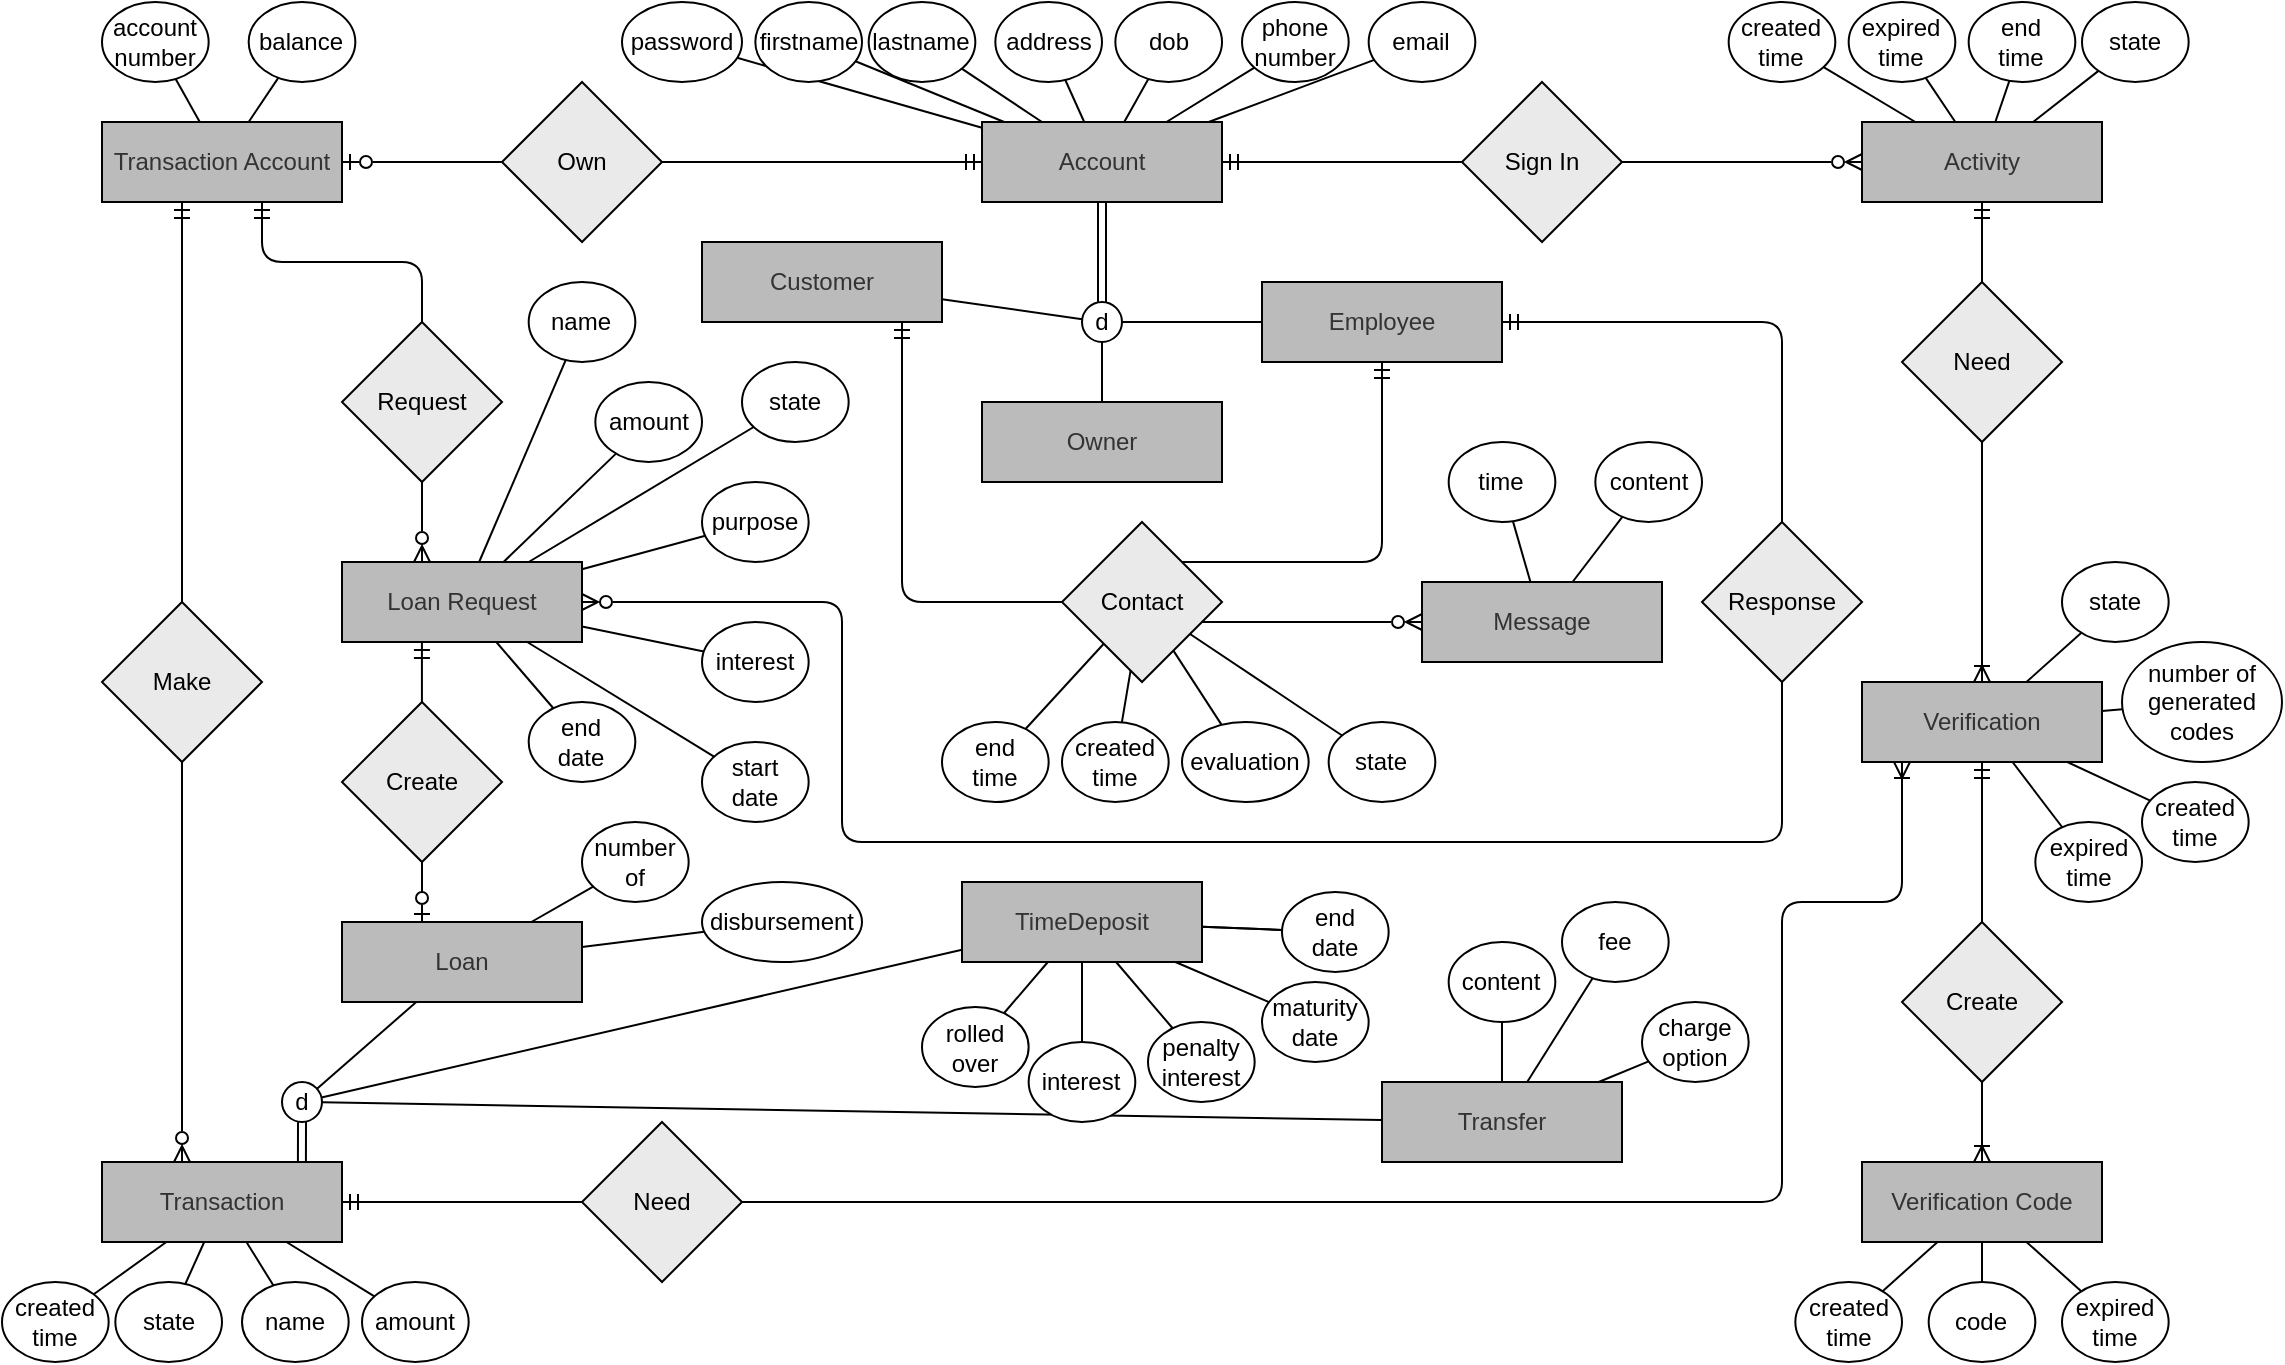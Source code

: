 <mxfile>
    <diagram id="SquQREydCvLoQya-jrKG" name="Page-1">
        <mxGraphModel dx="2422" dy="708" grid="1" gridSize="10" guides="1" tooltips="1" connect="1" arrows="1" fold="1" page="1" pageScale="1" pageWidth="1100" pageHeight="1100" background="none" math="0" shadow="0">
            <root>
                <mxCell id="0"/>
                <mxCell id="1" parent="0"/>
                <mxCell id="213" style="edgeStyle=none;html=1;fontColor=none;startArrow=none;startFill=0;endArrow=none;endFill=0;" parent="1" source="212" target="5" edge="1">
                    <mxGeometry relative="1" as="geometry"/>
                </mxCell>
                <mxCell id="45" style="html=1;endArrow=none;endFill=0;" parent="1" source="9" target="37" edge="1">
                    <mxGeometry relative="1" as="geometry"/>
                </mxCell>
                <mxCell id="182" style="edgeStyle=none;html=1;fontColor=none;endArrow=none;endFill=0;" parent="1" source="181" target="16" edge="1">
                    <mxGeometry relative="1" as="geometry"/>
                </mxCell>
                <mxCell id="181" value="evaluation" style="ellipse;whiteSpace=wrap;html=1;" parent="1" vertex="1">
                    <mxGeometry x="540.0" y="660" width="63.33" height="40" as="geometry"/>
                </mxCell>
                <mxCell id="155" style="edgeStyle=none;html=1;endArrow=none;endFill=0;" parent="1" source="154" target="9" edge="1">
                    <mxGeometry relative="1" as="geometry"/>
                </mxCell>
                <mxCell id="64" value="dob" style="ellipse;whiteSpace=wrap;html=1;" parent="1" vertex="1">
                    <mxGeometry x="506.68" y="300" width="53.33" height="40" as="geometry"/>
                </mxCell>
                <mxCell id="36" style="html=1;entryX=0;entryY=0.5;entryDx=0;entryDy=0;endArrow=none;endFill=0;shape=link;" parent="1" source="5" target="35" edge="1">
                    <mxGeometry relative="1" as="geometry"/>
                </mxCell>
                <mxCell id="253" style="edgeStyle=none;html=1;endArrow=none;endFill=0;" edge="1" parent="1" source="5" target="252">
                    <mxGeometry relative="1" as="geometry"/>
                </mxCell>
                <mxCell id="5" value="Account" style="rounded=0;whiteSpace=wrap;html=1;fillColor=#bbbbbb;fontColor=#333333;strokeColor=#000000;" parent="1" vertex="1">
                    <mxGeometry x="440" y="360" width="120" height="40" as="geometry"/>
                </mxCell>
                <mxCell id="29" style="html=1;endArrow=none;endFill=0;startArrow=ERmandOne;startFill=0;" parent="1" source="6" target="20" edge="1">
                    <mxGeometry relative="1" as="geometry"/>
                </mxCell>
                <mxCell id="41" style="html=1;endArrow=none;endFill=0;shape=link;exitX=0.833;exitY=0.05;exitDx=0;exitDy=0;exitPerimeter=0;" parent="1" source="6" target="37" edge="1">
                    <mxGeometry relative="1" as="geometry"/>
                </mxCell>
                <mxCell id="78" style="edgeStyle=none;html=1;startArrow=none;startFill=0;endArrow=none;endFill=0;" parent="1" source="6" target="76" edge="1">
                    <mxGeometry relative="1" as="geometry"/>
                </mxCell>
                <mxCell id="6" value="Transaction" style="rounded=0;whiteSpace=wrap;html=1;fillColor=#bbbbbb;fontColor=#333333;strokeColor=#000000;" parent="1" vertex="1">
                    <mxGeometry y="880" width="120" height="40" as="geometry"/>
                </mxCell>
                <mxCell id="7" value="Verification" style="rounded=0;whiteSpace=wrap;html=1;fillColor=#bbbbbb;fontColor=#333333;strokeColor=#000000;" parent="1" vertex="1">
                    <mxGeometry x="880" y="640" width="120" height="40" as="geometry"/>
                </mxCell>
                <mxCell id="27" style="edgeStyle=orthogonalEdgeStyle;html=1;endArrow=none;endFill=0;startArrow=ERzeroToMany;startFill=0;" parent="1" source="104" target="22" edge="1">
                    <mxGeometry relative="1" as="geometry">
                        <Array as="points">
                            <mxPoint x="370" y="600"/>
                            <mxPoint x="370" y="720"/>
                            <mxPoint x="840" y="720"/>
                        </Array>
                    </mxGeometry>
                </mxCell>
                <mxCell id="42" style="html=1;startArrow=none;startFill=0;endArrow=none;endFill=0;" parent="1" source="8" target="37" edge="1">
                    <mxGeometry relative="1" as="geometry"/>
                </mxCell>
                <mxCell id="8" value="Loan" style="rounded=0;whiteSpace=wrap;html=1;fillColor=#bbbbbb;fontColor=#333333;strokeColor=#000000;" parent="1" vertex="1">
                    <mxGeometry x="120" y="760" width="120" height="40" as="geometry"/>
                </mxCell>
                <mxCell id="151" style="edgeStyle=none;html=1;endArrow=none;endFill=0;" parent="1" source="9" target="150" edge="1">
                    <mxGeometry relative="1" as="geometry"/>
                </mxCell>
                <mxCell id="153" style="edgeStyle=none;html=1;endArrow=none;endFill=0;" parent="1" source="9" target="152" edge="1">
                    <mxGeometry relative="1" as="geometry"/>
                </mxCell>
                <mxCell id="43" style="html=1;endArrow=none;endFill=0;" parent="1" source="10" target="37" edge="1">
                    <mxGeometry relative="1" as="geometry"/>
                </mxCell>
                <mxCell id="140" style="edgeStyle=none;html=1;endArrow=none;endFill=0;" parent="1" source="10" target="138" edge="1">
                    <mxGeometry relative="1" as="geometry"/>
                </mxCell>
                <mxCell id="141" style="edgeStyle=none;html=1;endArrow=none;endFill=0;" parent="1" source="10" target="139" edge="1">
                    <mxGeometry relative="1" as="geometry"/>
                </mxCell>
                <mxCell id="10" value="Transfer" style="rounded=0;whiteSpace=wrap;html=1;fillColor=#bbbbbb;fontColor=#333333;strokeColor=#000000;" parent="1" vertex="1">
                    <mxGeometry x="640.0" y="840" width="120" height="40" as="geometry"/>
                </mxCell>
                <mxCell id="11" value="Owner" style="rounded=0;whiteSpace=wrap;html=1;fillColor=#bbbbbb;fontColor=#333333;strokeColor=#000000;" parent="1" vertex="1">
                    <mxGeometry x="440" y="500" width="120" height="40" as="geometry"/>
                </mxCell>
                <mxCell id="23" style="edgeStyle=orthogonalEdgeStyle;html=1;endArrow=none;endFill=0;startArrow=ERmandOne;startFill=0;" parent="1" source="12" target="16" edge="1">
                    <mxGeometry relative="1" as="geometry">
                        <Array as="points">
                            <mxPoint x="640" y="580"/>
                        </Array>
                    </mxGeometry>
                </mxCell>
                <mxCell id="28" style="edgeStyle=orthogonalEdgeStyle;html=1;endArrow=none;endFill=0;startArrow=ERmandOne;startFill=0;" parent="1" source="12" target="22" edge="1">
                    <mxGeometry relative="1" as="geometry">
                        <Array as="points">
                            <mxPoint x="840" y="460"/>
                        </Array>
                        <mxPoint x="760" y="480" as="sourcePoint"/>
                    </mxGeometry>
                </mxCell>
                <mxCell id="12" value="Employee" style="rounded=0;whiteSpace=wrap;html=1;fillColor=#bbbbbb;fontColor=#333333;strokeColor=#000000;" parent="1" vertex="1">
                    <mxGeometry x="580" y="440" width="120" height="40" as="geometry"/>
                </mxCell>
                <mxCell id="24" style="edgeStyle=orthogonalEdgeStyle;html=1;endArrow=none;endFill=0;startArrow=ERmandOne;startFill=0;" parent="1" source="13" target="16" edge="1">
                    <mxGeometry relative="1" as="geometry">
                        <Array as="points">
                            <mxPoint x="340" y="440"/>
                            <mxPoint x="400" y="440"/>
                            <mxPoint x="400" y="600"/>
                        </Array>
                    </mxGeometry>
                </mxCell>
                <mxCell id="13" value="Customer" style="rounded=0;whiteSpace=wrap;html=1;fillColor=#bbbbbb;fontColor=#333333;strokeColor=#000000;" parent="1" vertex="1">
                    <mxGeometry x="300" y="420" width="120" height="40" as="geometry"/>
                </mxCell>
                <mxCell id="184" style="edgeStyle=orthogonalEdgeStyle;html=1;fontColor=none;endArrow=ERzeroToMany;endFill=0;" parent="1" source="16" target="183" edge="1">
                    <mxGeometry relative="1" as="geometry">
                        <Array as="points">
                            <mxPoint x="570" y="610"/>
                            <mxPoint x="570" y="610"/>
                        </Array>
                    </mxGeometry>
                </mxCell>
                <mxCell id="16" value="Contact" style="rhombus;whiteSpace=wrap;html=1;fillColor=#eaeaea;" parent="1" vertex="1">
                    <mxGeometry x="480" y="560" width="80" height="80" as="geometry"/>
                </mxCell>
                <mxCell id="34" style="html=1;endArrow=ERmandOne;endFill=0;" parent="1" source="17" target="5" edge="1">
                    <mxGeometry relative="1" as="geometry"/>
                </mxCell>
                <mxCell id="17" value="Sign In" style="rhombus;whiteSpace=wrap;html=1;fillColor=#eaeaea;" parent="1" vertex="1">
                    <mxGeometry x="680" y="340" width="80" height="80" as="geometry"/>
                </mxCell>
                <mxCell id="31" style="html=1;endArrow=none;endFill=0;startArrow=ERmandOne;startFill=0;" parent="1" source="18" target="19" edge="1">
                    <mxGeometry relative="1" as="geometry"/>
                </mxCell>
                <mxCell id="33" style="html=1;endArrow=none;endFill=0;startArrow=ERzeroToMany;startFill=0;" parent="1" source="18" target="17" edge="1">
                    <mxGeometry relative="1" as="geometry"/>
                </mxCell>
                <mxCell id="18" value="Activity" style="rounded=0;whiteSpace=wrap;html=1;fillColor=#bbbbbb;fontColor=#333333;strokeColor=#000000;" parent="1" vertex="1">
                    <mxGeometry x="880" y="360" width="120" height="40" as="geometry"/>
                </mxCell>
                <mxCell id="32" style="html=1;endArrow=ERoneToMany;endFill=0;" parent="1" source="19" target="7" edge="1">
                    <mxGeometry relative="1" as="geometry"/>
                </mxCell>
                <mxCell id="19" value="Need" style="rhombus;whiteSpace=wrap;html=1;fillColor=#eaeaea;" parent="1" vertex="1">
                    <mxGeometry x="900" y="440" width="80" height="80" as="geometry"/>
                </mxCell>
                <mxCell id="30" style="html=1;endArrow=ERoneToMany;endFill=0;edgeStyle=orthogonalEdgeStyle;" parent="1" source="20" target="7" edge="1">
                    <mxGeometry relative="1" as="geometry">
                        <Array as="points">
                            <mxPoint x="840" y="900"/>
                            <mxPoint x="840" y="750"/>
                            <mxPoint x="900" y="750"/>
                        </Array>
                    </mxGeometry>
                </mxCell>
                <mxCell id="20" value="Need" style="rhombus;whiteSpace=wrap;html=1;fillColor=#eaeaea;" parent="1" vertex="1">
                    <mxGeometry x="240" y="860" width="80" height="80" as="geometry"/>
                </mxCell>
                <mxCell id="123" style="edgeStyle=orthogonalEdgeStyle;html=1;endArrow=ERmandOne;endFill=0;" parent="1" source="21" target="46" edge="1">
                    <mxGeometry relative="1" as="geometry">
                        <Array as="points">
                            <mxPoint x="160" y="430"/>
                            <mxPoint x="80" y="430"/>
                        </Array>
                    </mxGeometry>
                </mxCell>
                <mxCell id="125" style="edgeStyle=orthogonalEdgeStyle;html=1;endArrow=ERzeroToMany;endFill=0;" parent="1" source="21" target="104" edge="1">
                    <mxGeometry relative="1" as="geometry">
                        <Array as="points">
                            <mxPoint x="160" y="560"/>
                            <mxPoint x="160" y="560"/>
                        </Array>
                    </mxGeometry>
                </mxCell>
                <mxCell id="21" value="Request" style="rhombus;whiteSpace=wrap;html=1;fillColor=#eaeaea;" parent="1" vertex="1">
                    <mxGeometry x="120" y="460" width="80" height="80" as="geometry"/>
                </mxCell>
                <mxCell id="22" value="Response" style="rhombus;whiteSpace=wrap;html=1;fillColor=#eaeaea;" parent="1" vertex="1">
                    <mxGeometry x="800" y="560" width="80" height="80" as="geometry"/>
                </mxCell>
                <mxCell id="38" style="html=1;endArrow=none;endFill=0;" parent="1" source="35" target="13" edge="1">
                    <mxGeometry relative="1" as="geometry"/>
                </mxCell>
                <mxCell id="39" style="html=1;endArrow=none;endFill=0;" parent="1" source="35" target="12" edge="1">
                    <mxGeometry relative="1" as="geometry"/>
                </mxCell>
                <mxCell id="40" style="html=1;endArrow=none;endFill=0;" parent="1" source="35" target="11" edge="1">
                    <mxGeometry relative="1" as="geometry"/>
                </mxCell>
                <mxCell id="35" value="d" style="ellipse;whiteSpace=wrap;html=1;direction=south;" parent="1" vertex="1">
                    <mxGeometry x="490" y="450" width="20" height="20" as="geometry"/>
                </mxCell>
                <mxCell id="37" value="d" style="ellipse;whiteSpace=wrap;html=1;direction=south;" parent="1" vertex="1">
                    <mxGeometry x="90" y="840" width="20" height="20" as="geometry"/>
                </mxCell>
                <mxCell id="53" style="html=1;endArrow=none;endFill=0;startArrow=ERzeroToOne;startFill=0;" parent="1" source="46" target="52" edge="1">
                    <mxGeometry relative="1" as="geometry"/>
                </mxCell>
                <mxCell id="46" value="Transaction Account" style="rounded=0;whiteSpace=wrap;html=1;fillColor=#bbbbbb;fontColor=#333333;strokeColor=#000000;" parent="1" vertex="1">
                    <mxGeometry y="360" width="120" height="40" as="geometry"/>
                </mxCell>
                <mxCell id="50" style="html=1;endArrow=ERmandOne;endFill=0;edgeStyle=orthogonalEdgeStyle;" parent="1" source="49" target="46" edge="1">
                    <mxGeometry relative="1" as="geometry">
                        <Array as="points">
                            <mxPoint x="40" y="460"/>
                            <mxPoint x="40" y="460"/>
                        </Array>
                    </mxGeometry>
                </mxCell>
                <mxCell id="57" style="html=1;startArrow=none;startFill=0;endArrow=ERzeroToMany;endFill=0;edgeStyle=orthogonalEdgeStyle;" parent="1" source="49" target="6" edge="1">
                    <mxGeometry relative="1" as="geometry">
                        <Array as="points">
                            <mxPoint x="40" y="840"/>
                            <mxPoint x="40" y="840"/>
                        </Array>
                    </mxGeometry>
                </mxCell>
                <mxCell id="49" value="Make" style="rhombus;whiteSpace=wrap;html=1;fillColor=#eaeaea;" parent="1" vertex="1">
                    <mxGeometry y="600" width="80" height="80" as="geometry"/>
                </mxCell>
                <mxCell id="247" style="edgeStyle=none;html=1;endArrow=ERmandOne;endFill=0;" parent="1" source="52" target="5" edge="1">
                    <mxGeometry relative="1" as="geometry"/>
                </mxCell>
                <mxCell id="52" value="Own" style="rhombus;whiteSpace=wrap;html=1;fillColor=#eaeaea;" parent="1" vertex="1">
                    <mxGeometry x="200.01" y="340" width="80" height="80" as="geometry"/>
                </mxCell>
                <mxCell id="68" style="edgeStyle=none;html=1;startArrow=none;startFill=0;endArrow=none;endFill=0;" parent="1" source="63" target="5" edge="1">
                    <mxGeometry relative="1" as="geometry"/>
                </mxCell>
                <mxCell id="71" style="edgeStyle=none;html=1;startArrow=none;startFill=0;endArrow=none;endFill=0;" parent="1" source="64" target="5" edge="1">
                    <mxGeometry relative="1" as="geometry"/>
                </mxCell>
                <mxCell id="70" style="edgeStyle=none;html=1;startArrow=none;startFill=0;endArrow=none;endFill=0;" parent="1" source="65" target="5" edge="1">
                    <mxGeometry relative="1" as="geometry"/>
                </mxCell>
                <mxCell id="65" value="phone&lt;br&gt;number" style="ellipse;whiteSpace=wrap;html=1;" parent="1" vertex="1">
                    <mxGeometry x="570.01" y="300" width="53.33" height="40" as="geometry"/>
                </mxCell>
                <mxCell id="69" style="edgeStyle=none;html=1;startArrow=none;startFill=0;endArrow=none;endFill=0;" parent="1" source="66" target="5" edge="1">
                    <mxGeometry relative="1" as="geometry"/>
                </mxCell>
                <mxCell id="66" value="address" style="ellipse;whiteSpace=wrap;html=1;" parent="1" vertex="1">
                    <mxGeometry x="446.67" y="300" width="53.33" height="40" as="geometry"/>
                </mxCell>
                <mxCell id="63" value="firstname" style="ellipse;whiteSpace=wrap;html=1;" parent="1" vertex="1">
                    <mxGeometry x="326.67" y="300" width="53.33" height="40" as="geometry"/>
                </mxCell>
                <mxCell id="74" style="edgeStyle=none;html=1;startArrow=none;startFill=0;endArrow=none;endFill=0;" parent="1" source="72" target="46" edge="1">
                    <mxGeometry relative="1" as="geometry"/>
                </mxCell>
                <mxCell id="72" value="account&lt;br&gt;number" style="ellipse;whiteSpace=wrap;html=1;" parent="1" vertex="1">
                    <mxGeometry y="300" width="53.33" height="40" as="geometry"/>
                </mxCell>
                <mxCell id="75" style="edgeStyle=none;html=1;startArrow=none;startFill=0;endArrow=none;endFill=0;" parent="1" source="73" target="46" edge="1">
                    <mxGeometry relative="1" as="geometry"/>
                </mxCell>
                <mxCell id="73" value="balance" style="ellipse;whiteSpace=wrap;html=1;" parent="1" vertex="1">
                    <mxGeometry x="73.34" y="300" width="53.33" height="40" as="geometry"/>
                </mxCell>
                <mxCell id="79" style="edgeStyle=none;html=1;startArrow=none;startFill=0;endArrow=none;endFill=0;" parent="1" source="77" target="6" edge="1">
                    <mxGeometry relative="1" as="geometry"/>
                </mxCell>
                <mxCell id="83" style="edgeStyle=none;html=1;startArrow=none;startFill=0;endArrow=none;endFill=0;" parent="1" source="80" target="7" edge="1">
                    <mxGeometry relative="1" as="geometry"/>
                </mxCell>
                <mxCell id="80" value="state" style="ellipse;whiteSpace=wrap;html=1;" parent="1" vertex="1">
                    <mxGeometry x="980" y="580" width="53.33" height="40" as="geometry"/>
                </mxCell>
                <mxCell id="82" style="edgeStyle=none;html=1;startArrow=none;startFill=0;endArrow=none;endFill=0;" parent="1" source="81" target="7" edge="1">
                    <mxGeometry relative="1" as="geometry"/>
                </mxCell>
                <mxCell id="81" value="number of generated codes" style="ellipse;whiteSpace=wrap;html=1;" parent="1" vertex="1">
                    <mxGeometry x="1010" y="620" width="80" height="60" as="geometry"/>
                </mxCell>
                <mxCell id="86" style="edgeStyle=none;html=1;startArrow=none;startFill=0;endArrow=none;endFill=0;" parent="1" source="84" target="18" edge="1">
                    <mxGeometry relative="1" as="geometry"/>
                </mxCell>
                <mxCell id="84" value="created&lt;br&gt;time" style="ellipse;whiteSpace=wrap;html=1;" parent="1" vertex="1">
                    <mxGeometry x="813.33" y="300" width="53.33" height="40" as="geometry"/>
                </mxCell>
                <mxCell id="87" style="edgeStyle=none;html=1;startArrow=none;startFill=0;endArrow=none;endFill=0;" parent="1" source="85" target="18" edge="1">
                    <mxGeometry relative="1" as="geometry"/>
                </mxCell>
                <mxCell id="85" value="state" style="ellipse;whiteSpace=wrap;html=1;" parent="1" vertex="1">
                    <mxGeometry x="990" y="300" width="53.33" height="40" as="geometry"/>
                </mxCell>
                <mxCell id="97" style="edgeStyle=none;html=1;startArrow=none;startFill=0;endArrow=none;endFill=0;" parent="1" source="96" target="6" edge="1">
                    <mxGeometry relative="1" as="geometry"/>
                </mxCell>
                <mxCell id="96" value="amount" style="ellipse;whiteSpace=wrap;html=1;" parent="1" vertex="1">
                    <mxGeometry x="130.01" y="940" width="53.33" height="40" as="geometry"/>
                </mxCell>
                <mxCell id="76" value="created time" style="ellipse;whiteSpace=wrap;html=1;" parent="1" vertex="1">
                    <mxGeometry x="-50" y="940" width="53.33" height="40" as="geometry"/>
                </mxCell>
                <mxCell id="102" style="html=1;startArrow=none;startFill=0;endArrow=none;endFill=0;" parent="1" source="100" target="6" edge="1">
                    <mxGeometry relative="1" as="geometry"/>
                </mxCell>
                <mxCell id="100" value="name" style="ellipse;whiteSpace=wrap;html=1;aspect=fixed;" parent="1" vertex="1">
                    <mxGeometry x="70" y="940" width="53.33" height="40" as="geometry"/>
                </mxCell>
                <mxCell id="77" value="state" style="ellipse;whiteSpace=wrap;html=1;" parent="1" vertex="1">
                    <mxGeometry x="6.67" y="940" width="53.33" height="40" as="geometry"/>
                </mxCell>
                <mxCell id="127" style="html=1;endArrow=none;endFill=0;" parent="1" source="104" target="126" edge="1">
                    <mxGeometry relative="1" as="geometry"/>
                </mxCell>
                <mxCell id="129" style="edgeStyle=none;html=1;endArrow=none;endFill=0;" parent="1" source="104" target="128" edge="1">
                    <mxGeometry relative="1" as="geometry"/>
                </mxCell>
                <mxCell id="131" style="edgeStyle=none;html=1;endArrow=none;endFill=0;" parent="1" source="104" target="130" edge="1">
                    <mxGeometry relative="1" as="geometry"/>
                </mxCell>
                <mxCell id="133" style="edgeStyle=none;html=1;endArrow=none;endFill=0;" parent="1" source="104" target="132" edge="1">
                    <mxGeometry relative="1" as="geometry"/>
                </mxCell>
                <mxCell id="104" value="Loan Request" style="rounded=0;whiteSpace=wrap;html=1;fillColor=#bbbbbb;fontColor=#333333;strokeColor=#000000;" parent="1" vertex="1">
                    <mxGeometry x="120" y="580" width="120" height="40" as="geometry"/>
                </mxCell>
                <mxCell id="109" style="edgeStyle=orthogonalEdgeStyle;html=1;startArrow=none;startFill=0;endArrow=ERmandOne;endFill=0;entryX=0.333;entryY=1;entryDx=0;entryDy=0;entryPerimeter=0;" parent="1" source="106" target="104" edge="1">
                    <mxGeometry relative="1" as="geometry"/>
                </mxCell>
                <mxCell id="110" style="edgeStyle=orthogonalEdgeStyle;html=1;startArrow=none;startFill=0;endArrow=ERzeroToOne;endFill=0;" parent="1" source="106" target="8" edge="1">
                    <mxGeometry relative="1" as="geometry">
                        <Array as="points">
                            <mxPoint x="160" y="745"/>
                            <mxPoint x="160" y="745"/>
                        </Array>
                    </mxGeometry>
                </mxCell>
                <mxCell id="106" value="Create" style="rhombus;whiteSpace=wrap;html=1;fillColor=#eaeaea;" parent="1" vertex="1">
                    <mxGeometry x="120" y="650" width="80" height="80" as="geometry"/>
                </mxCell>
                <mxCell id="121" style="html=1;endArrow=none;endFill=0;" parent="1" source="111" target="112" edge="1">
                    <mxGeometry relative="1" as="geometry"/>
                </mxCell>
                <mxCell id="122" style="edgeStyle=none;html=1;endArrow=none;endFill=0;" parent="1" source="111" target="113" edge="1">
                    <mxGeometry relative="1" as="geometry"/>
                </mxCell>
                <mxCell id="111" value="Verification Code" style="rounded=0;whiteSpace=wrap;html=1;fillColor=#bbbbbb;fontColor=#333333;strokeColor=#000000;" parent="1" vertex="1">
                    <mxGeometry x="880" y="880" width="120" height="40" as="geometry"/>
                </mxCell>
                <mxCell id="112" value="code" style="ellipse;whiteSpace=wrap;html=1;aspect=fixed;" parent="1" vertex="1">
                    <mxGeometry x="913.34" y="940" width="53.33" height="40" as="geometry"/>
                </mxCell>
                <mxCell id="113" value="expired time" style="ellipse;whiteSpace=wrap;html=1;" parent="1" vertex="1">
                    <mxGeometry x="980" y="940" width="53.33" height="40" as="geometry"/>
                </mxCell>
                <mxCell id="117" style="edgeStyle=orthogonalEdgeStyle;html=1;endArrow=ERmandOne;endFill=0;" parent="1" source="115" target="7" edge="1">
                    <mxGeometry relative="1" as="geometry"/>
                </mxCell>
                <mxCell id="120" style="edgeStyle=orthogonalEdgeStyle;html=1;endArrow=ERoneToMany;endFill=0;" parent="1" source="115" target="111" edge="1">
                    <mxGeometry relative="1" as="geometry"/>
                </mxCell>
                <mxCell id="115" value="Create" style="rhombus;whiteSpace=wrap;html=1;fillColor=#eaeaea;" parent="1" vertex="1">
                    <mxGeometry x="900" y="760" width="80" height="80" as="geometry"/>
                </mxCell>
                <mxCell id="126" value="name" style="ellipse;whiteSpace=wrap;html=1;" parent="1" vertex="1">
                    <mxGeometry x="213.34" y="440" width="53.33" height="40" as="geometry"/>
                </mxCell>
                <mxCell id="128" value="purpose" style="ellipse;whiteSpace=wrap;html=1;" parent="1" vertex="1">
                    <mxGeometry x="300" y="540" width="53.33" height="40" as="geometry"/>
                </mxCell>
                <mxCell id="130" value="state" style="ellipse;whiteSpace=wrap;html=1;" parent="1" vertex="1">
                    <mxGeometry x="320.0" y="480" width="53.33" height="40" as="geometry"/>
                </mxCell>
                <mxCell id="132" value="amount" style="ellipse;whiteSpace=wrap;html=1;" parent="1" vertex="1">
                    <mxGeometry x="246.67" y="490" width="53.33" height="40" as="geometry"/>
                </mxCell>
                <mxCell id="138" value="content" style="ellipse;whiteSpace=wrap;html=1;" parent="1" vertex="1">
                    <mxGeometry x="673.33" y="770" width="53.33" height="40" as="geometry"/>
                </mxCell>
                <mxCell id="139" value="charge&lt;br&gt;option" style="ellipse;whiteSpace=wrap;html=1;" parent="1" vertex="1">
                    <mxGeometry x="770.0" y="800" width="53.33" height="40" as="geometry"/>
                </mxCell>
                <mxCell id="150" value="interest" style="ellipse;whiteSpace=wrap;html=1;" parent="1" vertex="1">
                    <mxGeometry x="463.33" y="820" width="53.33" height="40" as="geometry"/>
                </mxCell>
                <mxCell id="152" value="maturity&lt;br&gt;date" style="ellipse;whiteSpace=wrap;html=1;" parent="1" vertex="1">
                    <mxGeometry x="580" y="790" width="53.33" height="40" as="geometry"/>
                </mxCell>
                <mxCell id="154" value="rolled over" style="ellipse;whiteSpace=wrap;html=1;" parent="1" vertex="1">
                    <mxGeometry x="410.0" y="802.5" width="53.33" height="40" as="geometry"/>
                </mxCell>
                <mxCell id="162" style="edgeStyle=none;html=1;endArrow=none;endFill=0;" parent="1" source="159" target="16" edge="1">
                    <mxGeometry relative="1" as="geometry"/>
                </mxCell>
                <mxCell id="159" value="created&lt;br&gt;time" style="ellipse;whiteSpace=wrap;html=1;" parent="1" vertex="1">
                    <mxGeometry x="480.0" y="660" width="53.33" height="40" as="geometry"/>
                </mxCell>
                <mxCell id="164" style="edgeStyle=none;html=1;endArrow=none;endFill=0;" parent="1" source="163" target="16" edge="1">
                    <mxGeometry relative="1" as="geometry"/>
                </mxCell>
                <mxCell id="163" value="end&lt;br&gt;time" style="ellipse;whiteSpace=wrap;html=1;" parent="1" vertex="1">
                    <mxGeometry x="420.0" y="660" width="53.33" height="40" as="geometry"/>
                </mxCell>
                <mxCell id="167" style="edgeStyle=none;html=1;endArrow=none;endFill=0;" parent="1" source="166" target="16" edge="1">
                    <mxGeometry relative="1" as="geometry"/>
                </mxCell>
                <mxCell id="166" value="state" style="ellipse;whiteSpace=wrap;html=1;" parent="1" vertex="1">
                    <mxGeometry x="613.33" y="660" width="53.33" height="40" as="geometry"/>
                </mxCell>
                <mxCell id="169" style="edgeStyle=none;html=1;fontColor=none;endArrow=none;endFill=0;" parent="1" source="168" target="18" edge="1">
                    <mxGeometry relative="1" as="geometry"/>
                </mxCell>
                <mxCell id="168" value="expired&lt;br&gt;time" style="ellipse;whiteSpace=wrap;html=1;" parent="1" vertex="1">
                    <mxGeometry x="873.33" y="300" width="53.33" height="40" as="geometry"/>
                </mxCell>
                <mxCell id="171" style="edgeStyle=none;html=1;fontColor=none;endArrow=none;endFill=0;" parent="1" source="170" target="5" edge="1">
                    <mxGeometry relative="1" as="geometry"/>
                </mxCell>
                <mxCell id="170" value="lastname" style="ellipse;whiteSpace=wrap;html=1;" parent="1" vertex="1">
                    <mxGeometry x="383.34" y="300" width="53.33" height="40" as="geometry"/>
                </mxCell>
                <mxCell id="174" style="edgeStyle=none;html=1;fontColor=none;endArrow=none;endFill=0;" parent="1" source="173" target="18" edge="1">
                    <mxGeometry relative="1" as="geometry"/>
                </mxCell>
                <mxCell id="173" value="end&lt;br&gt;time" style="ellipse;whiteSpace=wrap;html=1;" parent="1" vertex="1">
                    <mxGeometry x="933.33" y="300" width="53.33" height="40" as="geometry"/>
                </mxCell>
                <mxCell id="176" style="edgeStyle=none;html=1;fontColor=none;endArrow=none;endFill=0;" parent="1" source="175" target="7" edge="1">
                    <mxGeometry relative="1" as="geometry"/>
                </mxCell>
                <mxCell id="175" value="created&lt;br&gt;time" style="ellipse;whiteSpace=wrap;html=1;" parent="1" vertex="1">
                    <mxGeometry x="1020" y="690" width="53.33" height="40" as="geometry"/>
                </mxCell>
                <mxCell id="178" style="edgeStyle=none;html=1;fontColor=none;endArrow=none;endFill=0;" parent="1" source="177" target="111" edge="1">
                    <mxGeometry relative="1" as="geometry"/>
                </mxCell>
                <mxCell id="177" value="created&lt;br&gt;time" style="ellipse;whiteSpace=wrap;html=1;" parent="1" vertex="1">
                    <mxGeometry x="846.67" y="940" width="53.33" height="40" as="geometry"/>
                </mxCell>
                <mxCell id="180" style="edgeStyle=none;html=1;fontColor=none;endArrow=none;endFill=0;" parent="1" source="179" target="7" edge="1">
                    <mxGeometry relative="1" as="geometry"/>
                </mxCell>
                <mxCell id="179" value="expired&lt;br&gt;time" style="ellipse;whiteSpace=wrap;html=1;" parent="1" vertex="1">
                    <mxGeometry x="966.67" y="710" width="53.33" height="40" as="geometry"/>
                </mxCell>
                <mxCell id="191" style="html=1;fontColor=none;startArrow=none;startFill=0;endArrow=none;endFill=0;" parent="1" source="183" target="189" edge="1">
                    <mxGeometry relative="1" as="geometry"/>
                </mxCell>
                <mxCell id="192" style="edgeStyle=none;html=1;fontColor=none;startArrow=none;startFill=0;endArrow=none;endFill=0;" parent="1" source="183" target="190" edge="1">
                    <mxGeometry relative="1" as="geometry"/>
                </mxCell>
                <mxCell id="183" value="Message" style="rounded=0;whiteSpace=wrap;html=1;fillColor=#bbbbbb;fontColor=#333333;strokeColor=#000000;" parent="1" vertex="1">
                    <mxGeometry x="660.0" y="590" width="120" height="40" as="geometry"/>
                </mxCell>
                <mxCell id="189" value="time" style="ellipse;whiteSpace=wrap;html=1;" parent="1" vertex="1">
                    <mxGeometry x="673.34" y="520" width="53.33" height="40" as="geometry"/>
                </mxCell>
                <mxCell id="190" value="content" style="ellipse;whiteSpace=wrap;html=1;" parent="1" vertex="1">
                    <mxGeometry x="746.67" y="520" width="53.33" height="40" as="geometry"/>
                </mxCell>
                <mxCell id="9" value="TimeDeposit" style="rounded=0;whiteSpace=wrap;html=1;fillColor=#bbbbbb;fontColor=#333333;strokeColor=#000000;" parent="1" vertex="1">
                    <mxGeometry x="430" y="740" width="120" height="40" as="geometry"/>
                </mxCell>
                <mxCell id="195" style="edgeStyle=none;html=1;fontColor=none;startArrow=none;startFill=0;endArrow=none;endFill=0;" parent="1" source="194" target="9" edge="1">
                    <mxGeometry relative="1" as="geometry"/>
                </mxCell>
                <mxCell id="197" value="" style="edgeStyle=none;html=1;fontColor=none;startArrow=none;startFill=0;endArrow=none;endFill=0;" parent="1" source="194" target="9" edge="1">
                    <mxGeometry relative="1" as="geometry"/>
                </mxCell>
                <mxCell id="194" value="end&lt;br&gt;date" style="ellipse;whiteSpace=wrap;html=1;" parent="1" vertex="1">
                    <mxGeometry x="590" y="745" width="53.33" height="40" as="geometry"/>
                </mxCell>
                <mxCell id="239" style="edgeStyle=none;html=1;endArrow=none;endFill=0;" parent="1" source="199" target="104" edge="1">
                    <mxGeometry relative="1" as="geometry"/>
                </mxCell>
                <mxCell id="199" value="interest" style="ellipse;whiteSpace=wrap;html=1;" parent="1" vertex="1">
                    <mxGeometry x="300.0" y="610" width="53.33" height="40" as="geometry"/>
                </mxCell>
                <mxCell id="238" style="edgeStyle=none;html=1;endArrow=none;endFill=0;" parent="1" source="201" target="104" edge="1">
                    <mxGeometry relative="1" as="geometry"/>
                </mxCell>
                <mxCell id="201" value="start&lt;br&gt;date" style="ellipse;whiteSpace=wrap;html=1;" parent="1" vertex="1">
                    <mxGeometry x="300.0" y="670" width="53.33" height="40" as="geometry"/>
                </mxCell>
                <mxCell id="240" style="edgeStyle=none;html=1;endArrow=none;endFill=0;" parent="1" source="205" target="104" edge="1">
                    <mxGeometry relative="1" as="geometry"/>
                </mxCell>
                <mxCell id="205" value="end&lt;br&gt;date" style="ellipse;whiteSpace=wrap;html=1;" parent="1" vertex="1">
                    <mxGeometry x="213.34" y="650" width="53.33" height="40" as="geometry"/>
                </mxCell>
                <mxCell id="212" value="email" style="ellipse;whiteSpace=wrap;html=1;" parent="1" vertex="1">
                    <mxGeometry x="633.33" y="300" width="53.33" height="40" as="geometry"/>
                </mxCell>
                <mxCell id="243" style="edgeStyle=none;html=1;endArrow=none;endFill=0;" parent="1" source="242" target="8" edge="1">
                    <mxGeometry relative="1" as="geometry"/>
                </mxCell>
                <mxCell id="242" value="number of" style="ellipse;whiteSpace=wrap;html=1;" parent="1" vertex="1">
                    <mxGeometry x="240.0" y="710" width="53.33" height="40" as="geometry"/>
                </mxCell>
                <mxCell id="246" style="edgeStyle=none;html=1;endArrow=none;endFill=0;" parent="1" source="245" target="8" edge="1">
                    <mxGeometry relative="1" as="geometry"/>
                </mxCell>
                <mxCell id="245" value="disbursement" style="ellipse;whiteSpace=wrap;html=1;" parent="1" vertex="1">
                    <mxGeometry x="300" y="740" width="80" height="40" as="geometry"/>
                </mxCell>
                <mxCell id="249" style="edgeStyle=none;html=1;startArrow=none;startFill=0;endArrow=none;endFill=0;" parent="1" source="248" target="10" edge="1">
                    <mxGeometry relative="1" as="geometry"/>
                </mxCell>
                <mxCell id="248" value="fee" style="ellipse;whiteSpace=wrap;html=1;" parent="1" vertex="1">
                    <mxGeometry x="730" y="750" width="53.33" height="40" as="geometry"/>
                </mxCell>
                <mxCell id="251" style="edgeStyle=none;html=1;endArrow=none;endFill=0;" parent="1" source="250" target="9" edge="1">
                    <mxGeometry relative="1" as="geometry"/>
                </mxCell>
                <mxCell id="250" value="penalty&lt;br&gt;interest" style="ellipse;whiteSpace=wrap;html=1;" parent="1" vertex="1">
                    <mxGeometry x="523.0" y="810" width="53.33" height="40" as="geometry"/>
                </mxCell>
                <mxCell id="252" value="password" style="ellipse;whiteSpace=wrap;html=1;" vertex="1" parent="1">
                    <mxGeometry x="260" y="300" width="60" height="40" as="geometry"/>
                </mxCell>
            </root>
        </mxGraphModel>
    </diagram>
</mxfile>